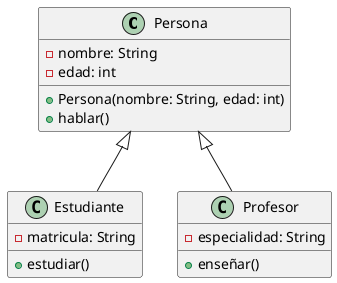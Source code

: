 @startuml

class Persona{
     -nombre: String
     -edad: int
     +Persona(nombre: String, edad: int)
     +hablar()

}

class Estudiante extends Persona{
     -matricula: String
     +estudiar()
}


class Profesor extends Persona{
     -especialidad: String
     +enseñar()
}



@enduml


